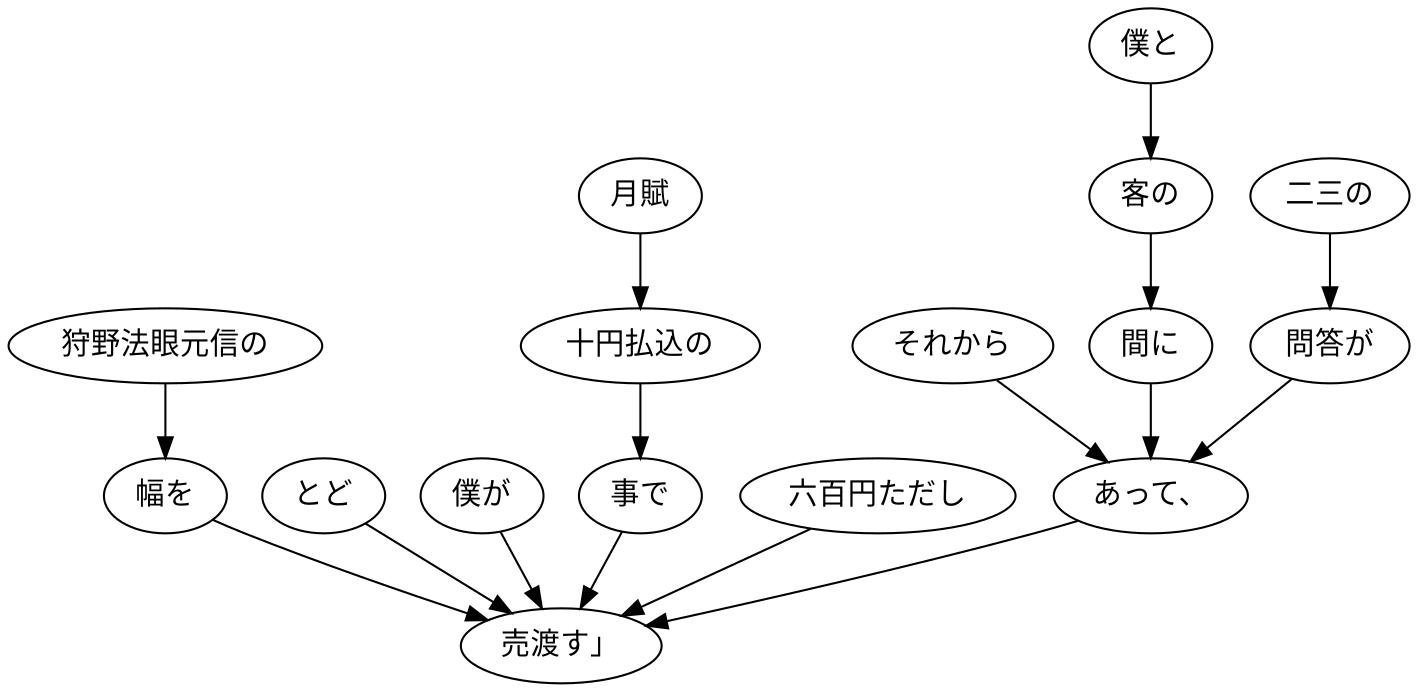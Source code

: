 digraph graph8689 {
	node0 [label="それから"];
	node1 [label="僕と"];
	node2 [label="客の"];
	node3 [label="間に"];
	node4 [label="二三の"];
	node5 [label="問答が"];
	node6 [label="あって、"];
	node7 [label="とど"];
	node8 [label="僕が"];
	node9 [label="狩野法眼元信の"];
	node10 [label="幅を"];
	node11 [label="六百円ただし"];
	node12 [label="月賦"];
	node13 [label="十円払込の"];
	node14 [label="事で"];
	node15 [label="売渡す」"];
	node0 -> node6;
	node1 -> node2;
	node2 -> node3;
	node3 -> node6;
	node4 -> node5;
	node5 -> node6;
	node6 -> node15;
	node7 -> node15;
	node8 -> node15;
	node9 -> node10;
	node10 -> node15;
	node11 -> node15;
	node12 -> node13;
	node13 -> node14;
	node14 -> node15;
}
